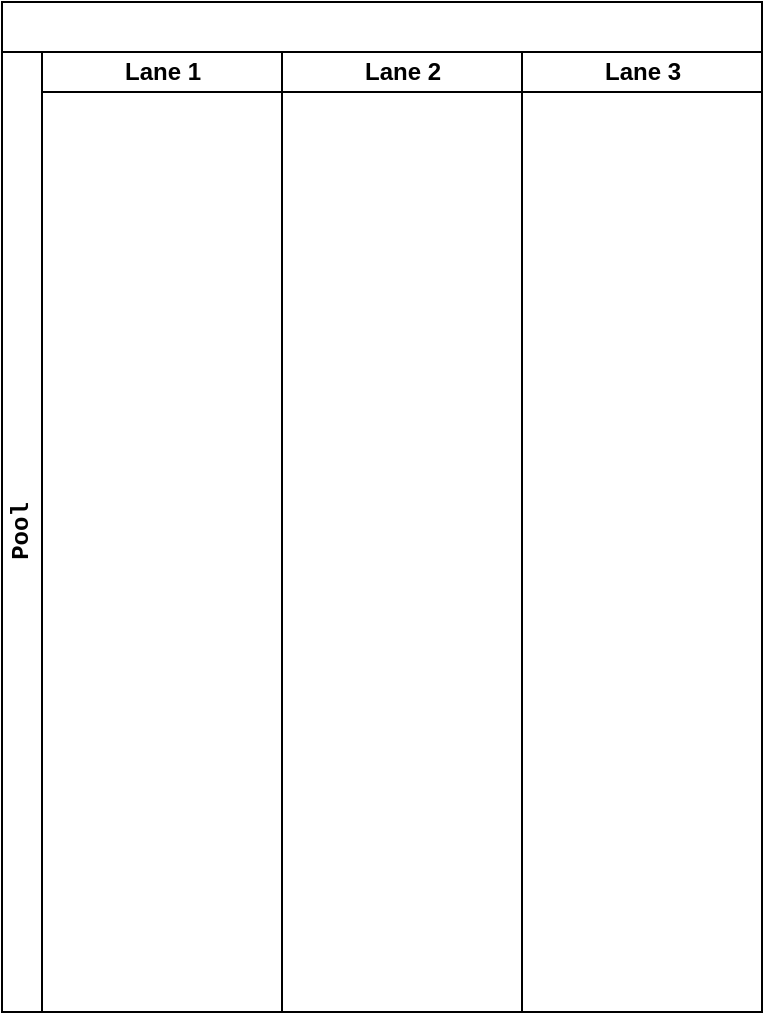 <mxfile version="14.5.1" type="github">
  <diagram id="C5RBs43oDa-KdzZeNtuy" name="Page-1">
    <mxGraphModel dx="981" dy="577" grid="1" gridSize="10" guides="1" tooltips="1" connect="1" arrows="1" fold="1" page="1" pageScale="1" pageWidth="827" pageHeight="1169" math="0" shadow="0">
      <root>
        <mxCell id="WIyWlLk6GJQsqaUBKTNV-0" />
        <mxCell id="WIyWlLk6GJQsqaUBKTNV-1" parent="WIyWlLk6GJQsqaUBKTNV-0" />
        <mxCell id="E8oREucxuSmPp8oCuGdj-30" value="" style="group" vertex="1" connectable="0" parent="WIyWlLk6GJQsqaUBKTNV-1">
          <mxGeometry x="220" y="350" width="380" height="505" as="geometry" />
        </mxCell>
        <mxCell id="E8oREucxuSmPp8oCuGdj-22" value="" style="rounded=0;whiteSpace=wrap;html=1;fontFamily=Courier New;" vertex="1" parent="E8oREucxuSmPp8oCuGdj-30">
          <mxGeometry width="380" height="25" as="geometry" />
        </mxCell>
        <mxCell id="E8oREucxuSmPp8oCuGdj-23" value="Pool" style="swimlane;html=1;childLayout=stackLayout;resizeParent=1;resizeParentMax=0;startSize=20;horizontal=0;horizontalStack=1;fontFamily=Courier New;" vertex="1" parent="E8oREucxuSmPp8oCuGdj-30">
          <mxGeometry y="25" width="380" height="480" as="geometry" />
        </mxCell>
        <mxCell id="E8oREucxuSmPp8oCuGdj-24" value="Lane 1" style="swimlane;html=1;startSize=20;" vertex="1" parent="E8oREucxuSmPp8oCuGdj-23">
          <mxGeometry x="20" width="120" height="480" as="geometry" />
        </mxCell>
        <mxCell id="E8oREucxuSmPp8oCuGdj-25" value="Lane 2" style="swimlane;html=1;startSize=20;" vertex="1" parent="E8oREucxuSmPp8oCuGdj-23">
          <mxGeometry x="140" width="120" height="480" as="geometry" />
        </mxCell>
        <mxCell id="E8oREucxuSmPp8oCuGdj-26" value="Lane 3" style="swimlane;html=1;startSize=20;" vertex="1" parent="E8oREucxuSmPp8oCuGdj-23">
          <mxGeometry x="260" width="120" height="480" as="geometry" />
        </mxCell>
      </root>
    </mxGraphModel>
  </diagram>
</mxfile>
